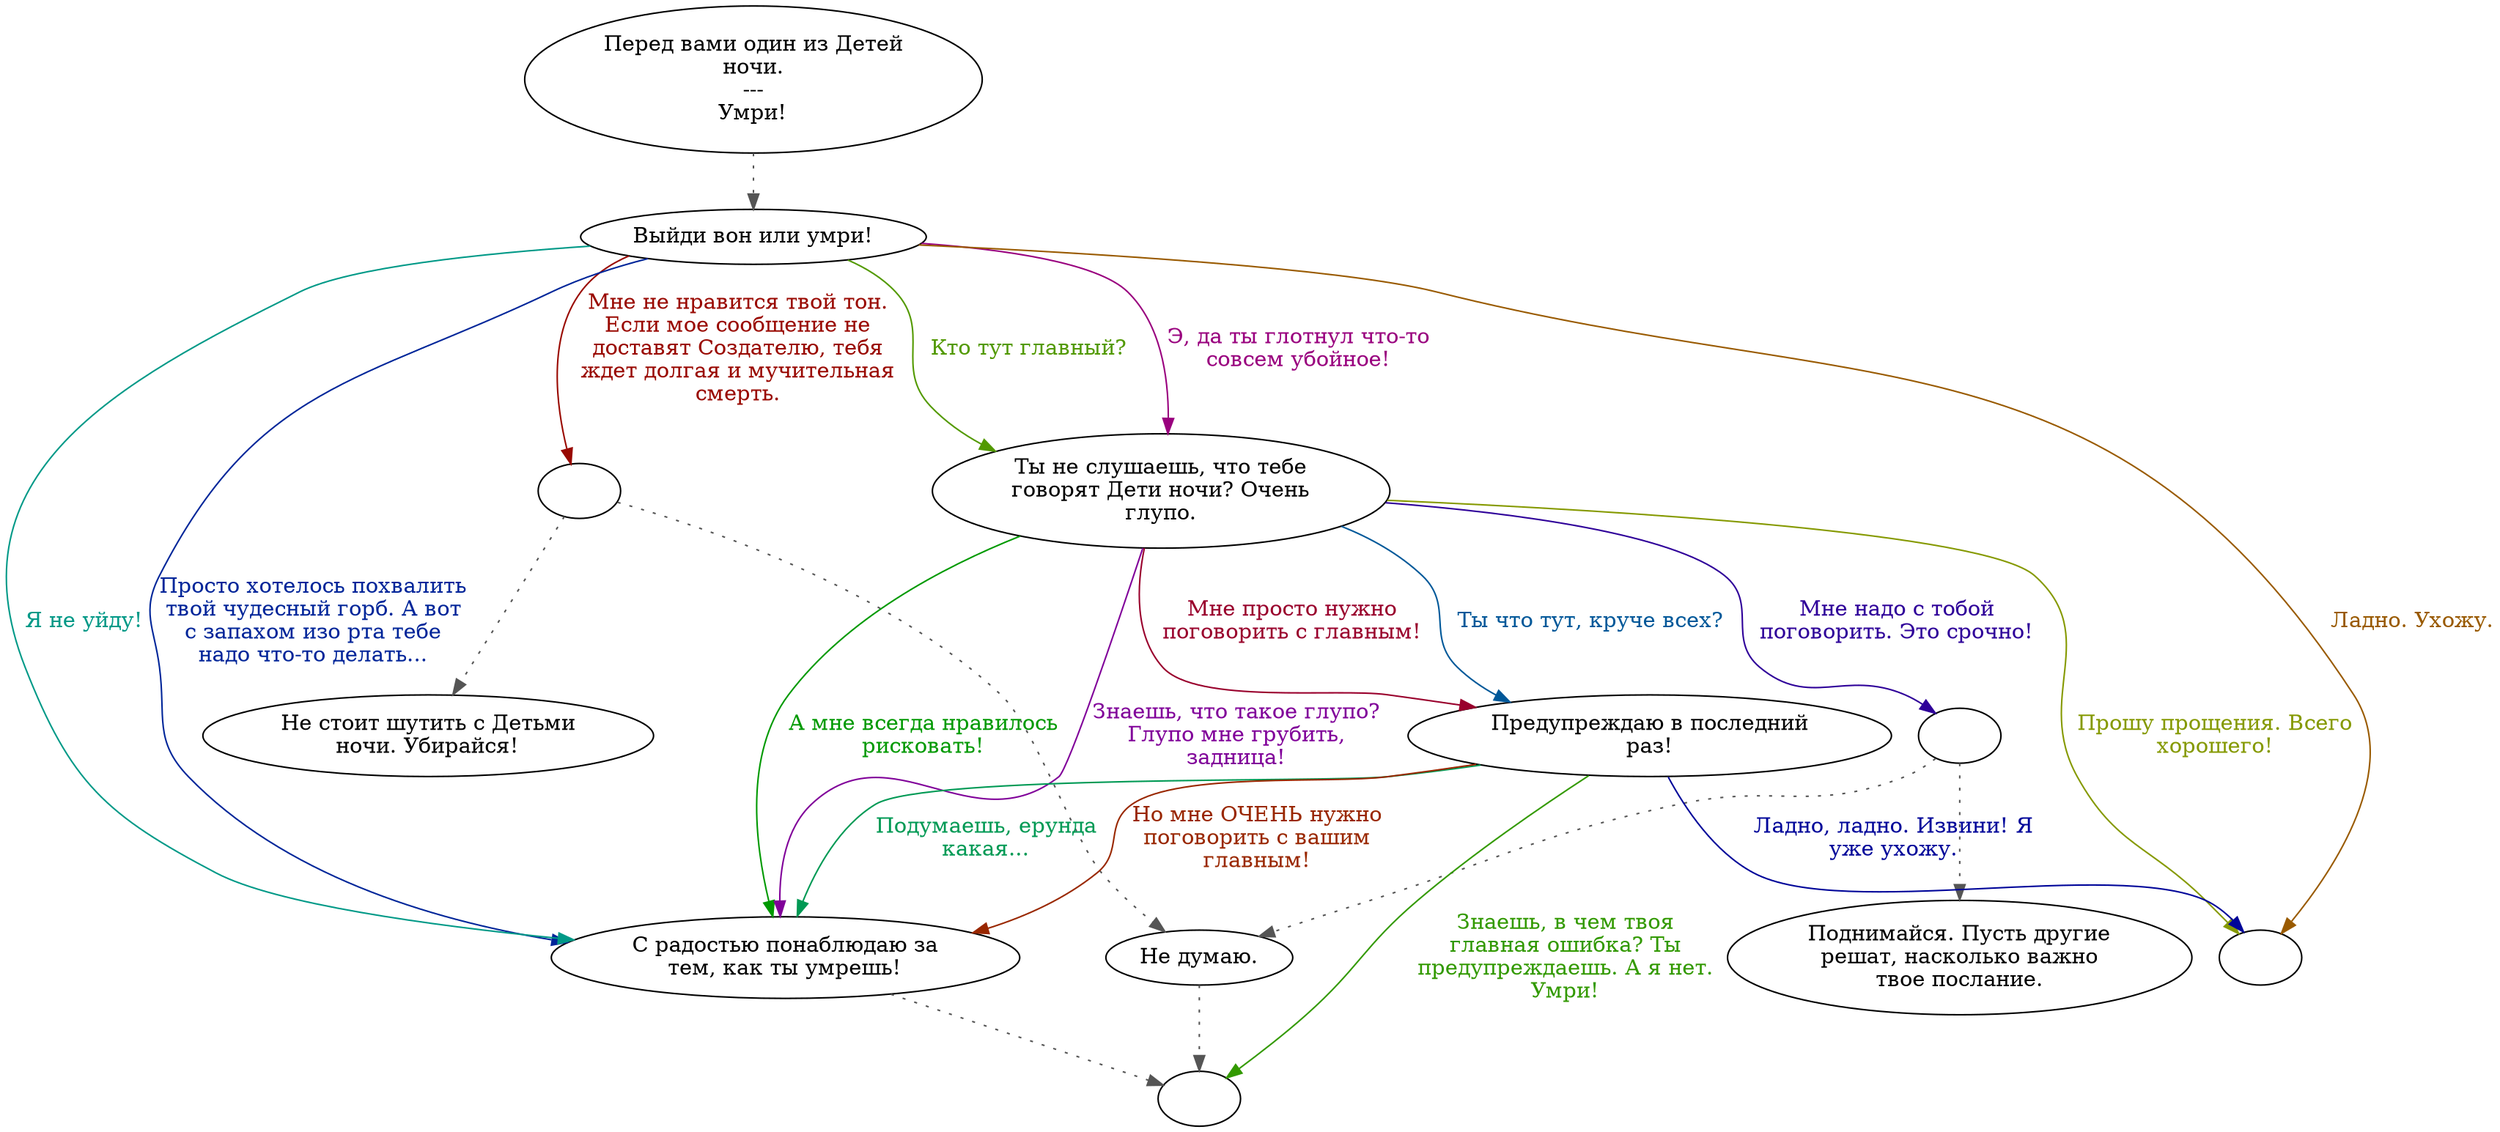 digraph chidnite {
  "start" [style=filled       fillcolor="#FFFFFF"       color="#000000"]
  "start" -> "Nightkin01" [style=dotted color="#555555"]
  "start" [label="Перед вами один из Детей\nночи.\n---\nУмри!"]
  "Nightkin01" [style=filled       fillcolor="#FFFFFF"       color="#000000"]
  "Nightkin01" [label="Выйди вон или умри!"]
  "Nightkin01" -> "Nightkin01a" [label="Мне не нравится твой тон.\nЕсли мое сообщение не\nдоставят Создателю, тебя\nждет долгая и мучительная\nсмерть." color="#990800" fontcolor="#990800"]
  "Nightkin01" -> "Nightkin04" [label="Просто хотелось похвалить\nтвой чудесный горб. А вот\nс запахом изо рта тебе\nнадо что-то делать..." color="#002599" fontcolor="#002599"]
  "Nightkin01" -> "Nightkin05" [label="Кто тут главный?" color="#529900" fontcolor="#529900"]
  "Nightkin01" -> "Nightkin05" [label="Э, да ты глотнул что-то\nсовсем убойное!" color="#99007E" fontcolor="#99007E"]
  "Nightkin01" -> "Nightkin04" [label="Я не уйду!" color="#009987" fontcolor="#009987"]
  "Nightkin01" -> "Nightkinend" [label="Ладно. Ухожу." color="#995A00" fontcolor="#995A00"]
  "Nightkin01a" [style=filled       fillcolor="#FFFFFF"       color="#000000"]
  "Nightkin01a" -> "Nightkin02" [style=dotted color="#555555"]
  "Nightkin01a" -> "Nightkin03" [style=dotted color="#555555"]
  "Nightkin01a" [label=""]
  "Nightkin02" [style=filled       fillcolor="#FFFFFF"       color="#000000"]
  "Nightkin02" [label="Не стоит шутить с Детьми\nночи. Убирайся!"]
  "Nightkin03" [style=filled       fillcolor="#FFFFFF"       color="#000000"]
  "Nightkin03" -> "Combat" [style=dotted color="#555555"]
  "Nightkin03" [label="Не думаю."]
  "Nightkin04" [style=filled       fillcolor="#FFFFFF"       color="#000000"]
  "Nightkin04" -> "Combat" [style=dotted color="#555555"]
  "Nightkin04" [label="С радостью понаблюдаю за\nтем, как ты умрешь!"]
  "Nightkin05" [style=filled       fillcolor="#FFFFFF"       color="#000000"]
  "Nightkin05" [label="Ты не слушаешь, что тебе\nговорят Дети ночи? Очень\nглупо."]
  "Nightkin05" -> "Nightkin05a" [label="Мне надо с тобой\nпоговорить. Это срочно!" color="#2E0099" fontcolor="#2E0099"]
  "Nightkin05" -> "Nightkin04" [label="А мне всегда нравилось\nрисковать!" color="#009901" fontcolor="#009901"]
  "Nightkin05" -> "Nightkin07" [label="Мне просто нужно\nпоговорить с главным!" color="#99002C" fontcolor="#99002C"]
  "Nightkin05" -> "Nightkin07" [label="Ты что тут, круче всех?" color="#005899" fontcolor="#005899"]
  "Nightkin05" -> "Nightkinend" [label="Прошу прощения. Всего\nхорошего!" color="#859900" fontcolor="#859900"]
  "Nightkin05" -> "Nightkin04" [label="Знаешь, что такое глупо?\nГлупо мне грубить,\nзадница!" color="#800099" fontcolor="#800099"]
  "Nightkin05a" [style=filled       fillcolor="#FFFFFF"       color="#000000"]
  "Nightkin05a" -> "Nightkin06" [style=dotted color="#555555"]
  "Nightkin05a" -> "Nightkin03" [style=dotted color="#555555"]
  "Nightkin05a" [label=""]
  "Nightkin06" [style=filled       fillcolor="#FFFFFF"       color="#000000"]
  "Nightkin06" [label="Поднимайся. Пусть другие\nрешат, насколько важно\nтвое послание."]
  "Nightkin07" [style=filled       fillcolor="#FFFFFF"       color="#000000"]
  "Nightkin07" [label="Предупреждаю в последний\nраз!"]
  "Nightkin07" -> "Nightkin04" [label="Подумаешь, ерунда\nкакая..." color="#009954" fontcolor="#009954"]
  "Nightkin07" -> "Nightkin04" [label="Но мне ОЧЕНЬ нужно\nпоговорить с вашим\nглавным!" color="#992700" fontcolor="#992700"]
  "Nightkin07" -> "Nightkinend" [label="Ладно, ладно. Извини! Я\nуже ухожу." color="#000599" fontcolor="#000599"]
  "Nightkin07" -> "Combat" [label="Знаешь, в чем твоя\nглавная ошибка? Ты\nпредупреждаешь. А я нет.\nУмри!" color="#329900" fontcolor="#329900"]
  "Nightkinend" [style=filled       fillcolor="#FFFFFF"       color="#000000"]
  "Nightkinend" [label=""]
  "Combat" [style=filled       fillcolor="#FFFFFF"       color="#000000"]
  "Combat" [label=""]
}